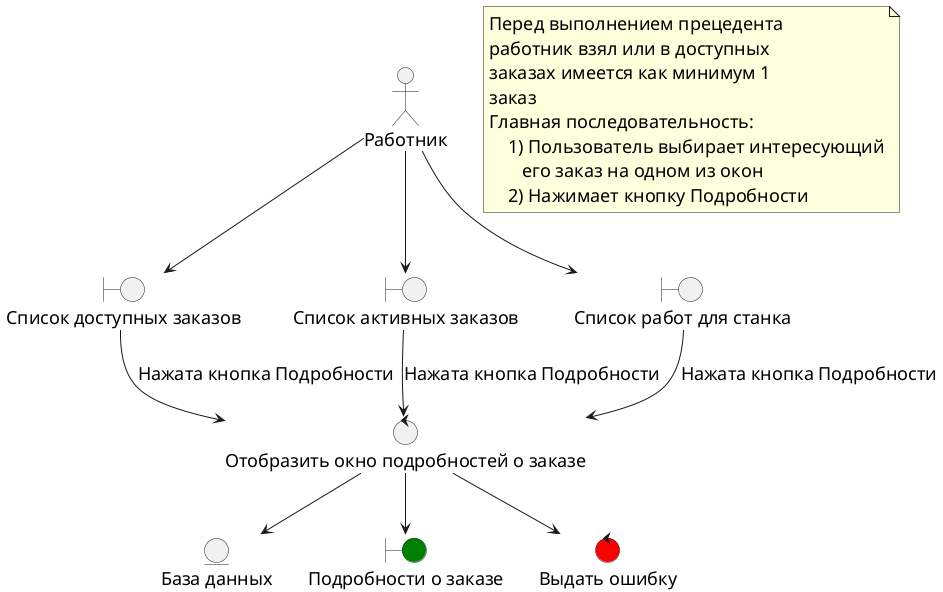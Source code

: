 @startuml description_order_case

skinparam defaultFontSize 18

actor Работник as worker

entity "База данных" as db

boundary "Список доступных заказов" as list_available_repairs_screen
boundary "Список активных заказов" as list_active_repairs_screen
boundary "Подробности о заказе" as order_description_screen #green
boundary "Список работ для станка" as repairs_history_screen

worker --> list_available_repairs_screen
worker --> list_active_repairs_screen
worker --> repairs_history_screen

control "Отобразить окно подробностей о заказе" as show_description_screen
control "Выдать ошибку" as show_error #red


repairs_history_screen --> show_description_screen : "Нажата кнопка Подробности"
list_available_repairs_screen --> show_description_screen : "Нажата кнопка Подробности"
list_active_repairs_screen --> show_description_screen : "Нажата кнопка Подробности"
show_description_screen --> db
show_description_screen --> order_description_screen
show_description_screen --> show_error

note as scenario
Перед выполнением прецедента
работник взял или в доступных
заказах имеется как минимум 1
заказ
Главная последовательность:
    1) Пользователь выбирает интересующий
       его заказ на одном из окон
    2) Нажимает кнопку Подробности        
end note


@enduml